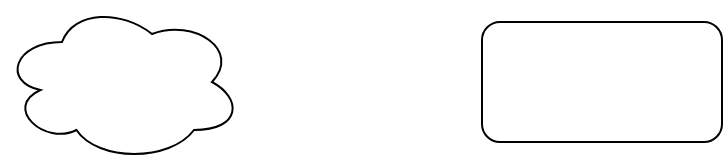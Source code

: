 <mxfile>
    <diagram id="hWA34wpI96r56zq-F005" name="Page-1">
        <mxGraphModel dx="1398" dy="465" grid="1" gridSize="10" guides="1" tooltips="1" connect="1" arrows="1" fold="1" page="1" pageScale="1" pageWidth="850" pageHeight="1100" background="#ffffff" math="0" shadow="0">
            <root>
                <mxCell id="0"/>
                <mxCell id="1" parent="0"/>
                <mxCell id="2" value="" style="ellipse;shape=cloud;whiteSpace=wrap;html=1;" parent="1" vertex="1">
                    <mxGeometry x="40" y="240" width="120" height="80" as="geometry"/>
                </mxCell>
                <mxCell id="3" value="" style="rounded=1;whiteSpace=wrap;html=1;" parent="1" vertex="1">
                    <mxGeometry x="280" y="250" width="120" height="60" as="geometry"/>
                </mxCell>
            </root>
        </mxGraphModel>
    </diagram>
</mxfile>